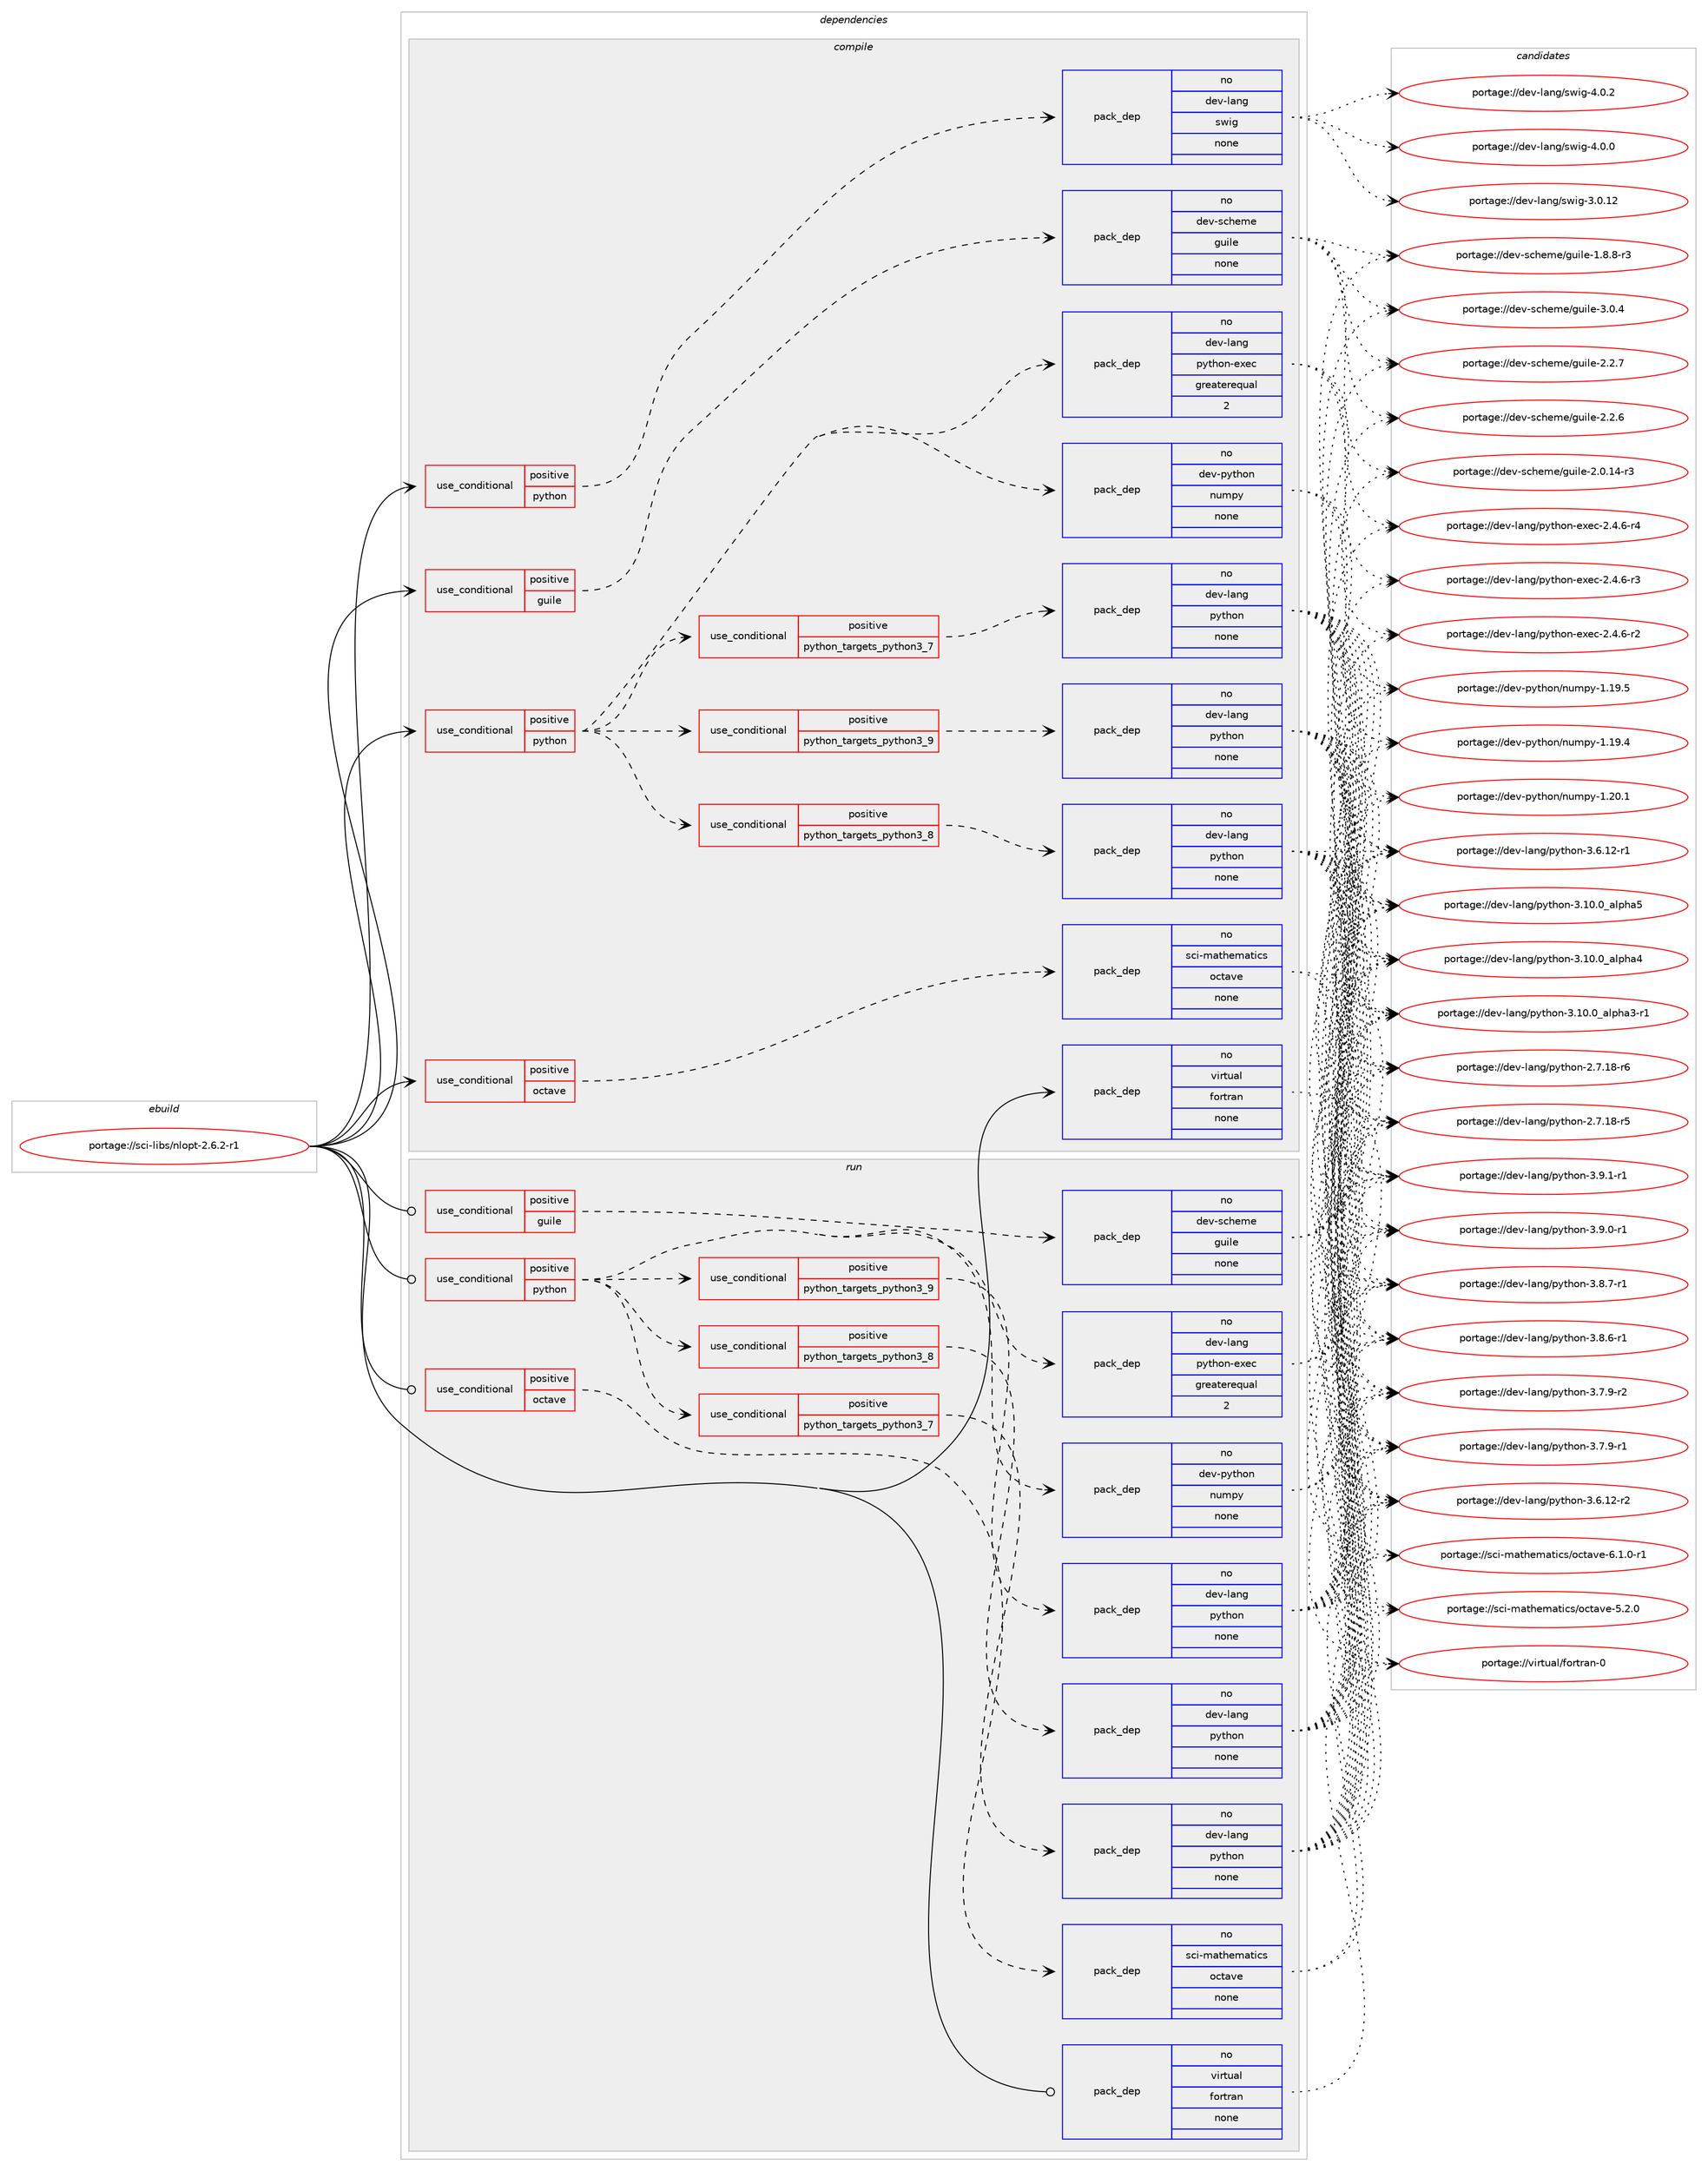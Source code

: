 digraph prolog {

# *************
# Graph options
# *************

newrank=true;
concentrate=true;
compound=true;
graph [rankdir=LR,fontname=Helvetica,fontsize=10,ranksep=1.5];#, ranksep=2.5, nodesep=0.2];
edge  [arrowhead=vee];
node  [fontname=Helvetica,fontsize=10];

# **********
# The ebuild
# **********

subgraph cluster_leftcol {
color=gray;
rank=same;
label=<<i>ebuild</i>>;
id [label="portage://sci-libs/nlopt-2.6.2-r1", color=red, width=4, href="../sci-libs/nlopt-2.6.2-r1.svg"];
}

# ****************
# The dependencies
# ****************

subgraph cluster_midcol {
color=gray;
label=<<i>dependencies</i>>;
subgraph cluster_compile {
fillcolor="#eeeeee";
style=filled;
label=<<i>compile</i>>;
subgraph cond3776 {
dependency12104 [label=<<TABLE BORDER="0" CELLBORDER="1" CELLSPACING="0" CELLPADDING="4"><TR><TD ROWSPAN="3" CELLPADDING="10">use_conditional</TD></TR><TR><TD>positive</TD></TR><TR><TD>guile</TD></TR></TABLE>>, shape=none, color=red];
subgraph pack8230 {
dependency12105 [label=<<TABLE BORDER="0" CELLBORDER="1" CELLSPACING="0" CELLPADDING="4" WIDTH="220"><TR><TD ROWSPAN="6" CELLPADDING="30">pack_dep</TD></TR><TR><TD WIDTH="110">no</TD></TR><TR><TD>dev-scheme</TD></TR><TR><TD>guile</TD></TR><TR><TD>none</TD></TR><TR><TD></TD></TR></TABLE>>, shape=none, color=blue];
}
dependency12104:e -> dependency12105:w [weight=20,style="dashed",arrowhead="vee"];
}
id:e -> dependency12104:w [weight=20,style="solid",arrowhead="vee"];
subgraph cond3777 {
dependency12106 [label=<<TABLE BORDER="0" CELLBORDER="1" CELLSPACING="0" CELLPADDING="4"><TR><TD ROWSPAN="3" CELLPADDING="10">use_conditional</TD></TR><TR><TD>positive</TD></TR><TR><TD>octave</TD></TR></TABLE>>, shape=none, color=red];
subgraph pack8231 {
dependency12107 [label=<<TABLE BORDER="0" CELLBORDER="1" CELLSPACING="0" CELLPADDING="4" WIDTH="220"><TR><TD ROWSPAN="6" CELLPADDING="30">pack_dep</TD></TR><TR><TD WIDTH="110">no</TD></TR><TR><TD>sci-mathematics</TD></TR><TR><TD>octave</TD></TR><TR><TD>none</TD></TR><TR><TD></TD></TR></TABLE>>, shape=none, color=blue];
}
dependency12106:e -> dependency12107:w [weight=20,style="dashed",arrowhead="vee"];
}
id:e -> dependency12106:w [weight=20,style="solid",arrowhead="vee"];
subgraph cond3778 {
dependency12108 [label=<<TABLE BORDER="0" CELLBORDER="1" CELLSPACING="0" CELLPADDING="4"><TR><TD ROWSPAN="3" CELLPADDING="10">use_conditional</TD></TR><TR><TD>positive</TD></TR><TR><TD>python</TD></TR></TABLE>>, shape=none, color=red];
subgraph cond3779 {
dependency12109 [label=<<TABLE BORDER="0" CELLBORDER="1" CELLSPACING="0" CELLPADDING="4"><TR><TD ROWSPAN="3" CELLPADDING="10">use_conditional</TD></TR><TR><TD>positive</TD></TR><TR><TD>python_targets_python3_7</TD></TR></TABLE>>, shape=none, color=red];
subgraph pack8232 {
dependency12110 [label=<<TABLE BORDER="0" CELLBORDER="1" CELLSPACING="0" CELLPADDING="4" WIDTH="220"><TR><TD ROWSPAN="6" CELLPADDING="30">pack_dep</TD></TR><TR><TD WIDTH="110">no</TD></TR><TR><TD>dev-lang</TD></TR><TR><TD>python</TD></TR><TR><TD>none</TD></TR><TR><TD></TD></TR></TABLE>>, shape=none, color=blue];
}
dependency12109:e -> dependency12110:w [weight=20,style="dashed",arrowhead="vee"];
}
dependency12108:e -> dependency12109:w [weight=20,style="dashed",arrowhead="vee"];
subgraph cond3780 {
dependency12111 [label=<<TABLE BORDER="0" CELLBORDER="1" CELLSPACING="0" CELLPADDING="4"><TR><TD ROWSPAN="3" CELLPADDING="10">use_conditional</TD></TR><TR><TD>positive</TD></TR><TR><TD>python_targets_python3_8</TD></TR></TABLE>>, shape=none, color=red];
subgraph pack8233 {
dependency12112 [label=<<TABLE BORDER="0" CELLBORDER="1" CELLSPACING="0" CELLPADDING="4" WIDTH="220"><TR><TD ROWSPAN="6" CELLPADDING="30">pack_dep</TD></TR><TR><TD WIDTH="110">no</TD></TR><TR><TD>dev-lang</TD></TR><TR><TD>python</TD></TR><TR><TD>none</TD></TR><TR><TD></TD></TR></TABLE>>, shape=none, color=blue];
}
dependency12111:e -> dependency12112:w [weight=20,style="dashed",arrowhead="vee"];
}
dependency12108:e -> dependency12111:w [weight=20,style="dashed",arrowhead="vee"];
subgraph cond3781 {
dependency12113 [label=<<TABLE BORDER="0" CELLBORDER="1" CELLSPACING="0" CELLPADDING="4"><TR><TD ROWSPAN="3" CELLPADDING="10">use_conditional</TD></TR><TR><TD>positive</TD></TR><TR><TD>python_targets_python3_9</TD></TR></TABLE>>, shape=none, color=red];
subgraph pack8234 {
dependency12114 [label=<<TABLE BORDER="0" CELLBORDER="1" CELLSPACING="0" CELLPADDING="4" WIDTH="220"><TR><TD ROWSPAN="6" CELLPADDING="30">pack_dep</TD></TR><TR><TD WIDTH="110">no</TD></TR><TR><TD>dev-lang</TD></TR><TR><TD>python</TD></TR><TR><TD>none</TD></TR><TR><TD></TD></TR></TABLE>>, shape=none, color=blue];
}
dependency12113:e -> dependency12114:w [weight=20,style="dashed",arrowhead="vee"];
}
dependency12108:e -> dependency12113:w [weight=20,style="dashed",arrowhead="vee"];
subgraph pack8235 {
dependency12115 [label=<<TABLE BORDER="0" CELLBORDER="1" CELLSPACING="0" CELLPADDING="4" WIDTH="220"><TR><TD ROWSPAN="6" CELLPADDING="30">pack_dep</TD></TR><TR><TD WIDTH="110">no</TD></TR><TR><TD>dev-lang</TD></TR><TR><TD>python-exec</TD></TR><TR><TD>greaterequal</TD></TR><TR><TD>2</TD></TR></TABLE>>, shape=none, color=blue];
}
dependency12108:e -> dependency12115:w [weight=20,style="dashed",arrowhead="vee"];
subgraph pack8236 {
dependency12116 [label=<<TABLE BORDER="0" CELLBORDER="1" CELLSPACING="0" CELLPADDING="4" WIDTH="220"><TR><TD ROWSPAN="6" CELLPADDING="30">pack_dep</TD></TR><TR><TD WIDTH="110">no</TD></TR><TR><TD>dev-python</TD></TR><TR><TD>numpy</TD></TR><TR><TD>none</TD></TR><TR><TD></TD></TR></TABLE>>, shape=none, color=blue];
}
dependency12108:e -> dependency12116:w [weight=20,style="dashed",arrowhead="vee"];
}
id:e -> dependency12108:w [weight=20,style="solid",arrowhead="vee"];
subgraph cond3782 {
dependency12117 [label=<<TABLE BORDER="0" CELLBORDER="1" CELLSPACING="0" CELLPADDING="4"><TR><TD ROWSPAN="3" CELLPADDING="10">use_conditional</TD></TR><TR><TD>positive</TD></TR><TR><TD>python</TD></TR></TABLE>>, shape=none, color=red];
subgraph pack8237 {
dependency12118 [label=<<TABLE BORDER="0" CELLBORDER="1" CELLSPACING="0" CELLPADDING="4" WIDTH="220"><TR><TD ROWSPAN="6" CELLPADDING="30">pack_dep</TD></TR><TR><TD WIDTH="110">no</TD></TR><TR><TD>dev-lang</TD></TR><TR><TD>swig</TD></TR><TR><TD>none</TD></TR><TR><TD></TD></TR></TABLE>>, shape=none, color=blue];
}
dependency12117:e -> dependency12118:w [weight=20,style="dashed",arrowhead="vee"];
}
id:e -> dependency12117:w [weight=20,style="solid",arrowhead="vee"];
subgraph pack8238 {
dependency12119 [label=<<TABLE BORDER="0" CELLBORDER="1" CELLSPACING="0" CELLPADDING="4" WIDTH="220"><TR><TD ROWSPAN="6" CELLPADDING="30">pack_dep</TD></TR><TR><TD WIDTH="110">no</TD></TR><TR><TD>virtual</TD></TR><TR><TD>fortran</TD></TR><TR><TD>none</TD></TR><TR><TD></TD></TR></TABLE>>, shape=none, color=blue];
}
id:e -> dependency12119:w [weight=20,style="solid",arrowhead="vee"];
}
subgraph cluster_compileandrun {
fillcolor="#eeeeee";
style=filled;
label=<<i>compile and run</i>>;
}
subgraph cluster_run {
fillcolor="#eeeeee";
style=filled;
label=<<i>run</i>>;
subgraph cond3783 {
dependency12120 [label=<<TABLE BORDER="0" CELLBORDER="1" CELLSPACING="0" CELLPADDING="4"><TR><TD ROWSPAN="3" CELLPADDING="10">use_conditional</TD></TR><TR><TD>positive</TD></TR><TR><TD>guile</TD></TR></TABLE>>, shape=none, color=red];
subgraph pack8239 {
dependency12121 [label=<<TABLE BORDER="0" CELLBORDER="1" CELLSPACING="0" CELLPADDING="4" WIDTH="220"><TR><TD ROWSPAN="6" CELLPADDING="30">pack_dep</TD></TR><TR><TD WIDTH="110">no</TD></TR><TR><TD>dev-scheme</TD></TR><TR><TD>guile</TD></TR><TR><TD>none</TD></TR><TR><TD></TD></TR></TABLE>>, shape=none, color=blue];
}
dependency12120:e -> dependency12121:w [weight=20,style="dashed",arrowhead="vee"];
}
id:e -> dependency12120:w [weight=20,style="solid",arrowhead="odot"];
subgraph cond3784 {
dependency12122 [label=<<TABLE BORDER="0" CELLBORDER="1" CELLSPACING="0" CELLPADDING="4"><TR><TD ROWSPAN="3" CELLPADDING="10">use_conditional</TD></TR><TR><TD>positive</TD></TR><TR><TD>octave</TD></TR></TABLE>>, shape=none, color=red];
subgraph pack8240 {
dependency12123 [label=<<TABLE BORDER="0" CELLBORDER="1" CELLSPACING="0" CELLPADDING="4" WIDTH="220"><TR><TD ROWSPAN="6" CELLPADDING="30">pack_dep</TD></TR><TR><TD WIDTH="110">no</TD></TR><TR><TD>sci-mathematics</TD></TR><TR><TD>octave</TD></TR><TR><TD>none</TD></TR><TR><TD></TD></TR></TABLE>>, shape=none, color=blue];
}
dependency12122:e -> dependency12123:w [weight=20,style="dashed",arrowhead="vee"];
}
id:e -> dependency12122:w [weight=20,style="solid",arrowhead="odot"];
subgraph cond3785 {
dependency12124 [label=<<TABLE BORDER="0" CELLBORDER="1" CELLSPACING="0" CELLPADDING="4"><TR><TD ROWSPAN="3" CELLPADDING="10">use_conditional</TD></TR><TR><TD>positive</TD></TR><TR><TD>python</TD></TR></TABLE>>, shape=none, color=red];
subgraph cond3786 {
dependency12125 [label=<<TABLE BORDER="0" CELLBORDER="1" CELLSPACING="0" CELLPADDING="4"><TR><TD ROWSPAN="3" CELLPADDING="10">use_conditional</TD></TR><TR><TD>positive</TD></TR><TR><TD>python_targets_python3_7</TD></TR></TABLE>>, shape=none, color=red];
subgraph pack8241 {
dependency12126 [label=<<TABLE BORDER="0" CELLBORDER="1" CELLSPACING="0" CELLPADDING="4" WIDTH="220"><TR><TD ROWSPAN="6" CELLPADDING="30">pack_dep</TD></TR><TR><TD WIDTH="110">no</TD></TR><TR><TD>dev-lang</TD></TR><TR><TD>python</TD></TR><TR><TD>none</TD></TR><TR><TD></TD></TR></TABLE>>, shape=none, color=blue];
}
dependency12125:e -> dependency12126:w [weight=20,style="dashed",arrowhead="vee"];
}
dependency12124:e -> dependency12125:w [weight=20,style="dashed",arrowhead="vee"];
subgraph cond3787 {
dependency12127 [label=<<TABLE BORDER="0" CELLBORDER="1" CELLSPACING="0" CELLPADDING="4"><TR><TD ROWSPAN="3" CELLPADDING="10">use_conditional</TD></TR><TR><TD>positive</TD></TR><TR><TD>python_targets_python3_8</TD></TR></TABLE>>, shape=none, color=red];
subgraph pack8242 {
dependency12128 [label=<<TABLE BORDER="0" CELLBORDER="1" CELLSPACING="0" CELLPADDING="4" WIDTH="220"><TR><TD ROWSPAN="6" CELLPADDING="30">pack_dep</TD></TR><TR><TD WIDTH="110">no</TD></TR><TR><TD>dev-lang</TD></TR><TR><TD>python</TD></TR><TR><TD>none</TD></TR><TR><TD></TD></TR></TABLE>>, shape=none, color=blue];
}
dependency12127:e -> dependency12128:w [weight=20,style="dashed",arrowhead="vee"];
}
dependency12124:e -> dependency12127:w [weight=20,style="dashed",arrowhead="vee"];
subgraph cond3788 {
dependency12129 [label=<<TABLE BORDER="0" CELLBORDER="1" CELLSPACING="0" CELLPADDING="4"><TR><TD ROWSPAN="3" CELLPADDING="10">use_conditional</TD></TR><TR><TD>positive</TD></TR><TR><TD>python_targets_python3_9</TD></TR></TABLE>>, shape=none, color=red];
subgraph pack8243 {
dependency12130 [label=<<TABLE BORDER="0" CELLBORDER="1" CELLSPACING="0" CELLPADDING="4" WIDTH="220"><TR><TD ROWSPAN="6" CELLPADDING="30">pack_dep</TD></TR><TR><TD WIDTH="110">no</TD></TR><TR><TD>dev-lang</TD></TR><TR><TD>python</TD></TR><TR><TD>none</TD></TR><TR><TD></TD></TR></TABLE>>, shape=none, color=blue];
}
dependency12129:e -> dependency12130:w [weight=20,style="dashed",arrowhead="vee"];
}
dependency12124:e -> dependency12129:w [weight=20,style="dashed",arrowhead="vee"];
subgraph pack8244 {
dependency12131 [label=<<TABLE BORDER="0" CELLBORDER="1" CELLSPACING="0" CELLPADDING="4" WIDTH="220"><TR><TD ROWSPAN="6" CELLPADDING="30">pack_dep</TD></TR><TR><TD WIDTH="110">no</TD></TR><TR><TD>dev-lang</TD></TR><TR><TD>python-exec</TD></TR><TR><TD>greaterequal</TD></TR><TR><TD>2</TD></TR></TABLE>>, shape=none, color=blue];
}
dependency12124:e -> dependency12131:w [weight=20,style="dashed",arrowhead="vee"];
subgraph pack8245 {
dependency12132 [label=<<TABLE BORDER="0" CELLBORDER="1" CELLSPACING="0" CELLPADDING="4" WIDTH="220"><TR><TD ROWSPAN="6" CELLPADDING="30">pack_dep</TD></TR><TR><TD WIDTH="110">no</TD></TR><TR><TD>dev-python</TD></TR><TR><TD>numpy</TD></TR><TR><TD>none</TD></TR><TR><TD></TD></TR></TABLE>>, shape=none, color=blue];
}
dependency12124:e -> dependency12132:w [weight=20,style="dashed",arrowhead="vee"];
}
id:e -> dependency12124:w [weight=20,style="solid",arrowhead="odot"];
subgraph pack8246 {
dependency12133 [label=<<TABLE BORDER="0" CELLBORDER="1" CELLSPACING="0" CELLPADDING="4" WIDTH="220"><TR><TD ROWSPAN="6" CELLPADDING="30">pack_dep</TD></TR><TR><TD WIDTH="110">no</TD></TR><TR><TD>virtual</TD></TR><TR><TD>fortran</TD></TR><TR><TD>none</TD></TR><TR><TD></TD></TR></TABLE>>, shape=none, color=blue];
}
id:e -> dependency12133:w [weight=20,style="solid",arrowhead="odot"];
}
}

# **************
# The candidates
# **************

subgraph cluster_choices {
rank=same;
color=gray;
label=<<i>candidates</i>>;

subgraph choice8230 {
color=black;
nodesep=1;
choice100101118451159910410110910147103117105108101455146484652 [label="portage://dev-scheme/guile-3.0.4", color=red, width=4,href="../dev-scheme/guile-3.0.4.svg"];
choice100101118451159910410110910147103117105108101455046504655 [label="portage://dev-scheme/guile-2.2.7", color=red, width=4,href="../dev-scheme/guile-2.2.7.svg"];
choice100101118451159910410110910147103117105108101455046504654 [label="portage://dev-scheme/guile-2.2.6", color=red, width=4,href="../dev-scheme/guile-2.2.6.svg"];
choice100101118451159910410110910147103117105108101455046484649524511451 [label="portage://dev-scheme/guile-2.0.14-r3", color=red, width=4,href="../dev-scheme/guile-2.0.14-r3.svg"];
choice1001011184511599104101109101471031171051081014549465646564511451 [label="portage://dev-scheme/guile-1.8.8-r3", color=red, width=4,href="../dev-scheme/guile-1.8.8-r3.svg"];
dependency12105:e -> choice100101118451159910410110910147103117105108101455146484652:w [style=dotted,weight="100"];
dependency12105:e -> choice100101118451159910410110910147103117105108101455046504655:w [style=dotted,weight="100"];
dependency12105:e -> choice100101118451159910410110910147103117105108101455046504654:w [style=dotted,weight="100"];
dependency12105:e -> choice100101118451159910410110910147103117105108101455046484649524511451:w [style=dotted,weight="100"];
dependency12105:e -> choice1001011184511599104101109101471031171051081014549465646564511451:w [style=dotted,weight="100"];
}
subgraph choice8231 {
color=black;
nodesep=1;
choice11599105451099711610410110997116105991154711199116971181014554464946484511449 [label="portage://sci-mathematics/octave-6.1.0-r1", color=red, width=4,href="../sci-mathematics/octave-6.1.0-r1.svg"];
choice1159910545109971161041011099711610599115471119911697118101455346504648 [label="portage://sci-mathematics/octave-5.2.0", color=red, width=4,href="../sci-mathematics/octave-5.2.0.svg"];
dependency12107:e -> choice11599105451099711610410110997116105991154711199116971181014554464946484511449:w [style=dotted,weight="100"];
dependency12107:e -> choice1159910545109971161041011099711610599115471119911697118101455346504648:w [style=dotted,weight="100"];
}
subgraph choice8232 {
color=black;
nodesep=1;
choice1001011184510897110103471121211161041111104551465746494511449 [label="portage://dev-lang/python-3.9.1-r1", color=red, width=4,href="../dev-lang/python-3.9.1-r1.svg"];
choice1001011184510897110103471121211161041111104551465746484511449 [label="portage://dev-lang/python-3.9.0-r1", color=red, width=4,href="../dev-lang/python-3.9.0-r1.svg"];
choice1001011184510897110103471121211161041111104551465646554511449 [label="portage://dev-lang/python-3.8.7-r1", color=red, width=4,href="../dev-lang/python-3.8.7-r1.svg"];
choice1001011184510897110103471121211161041111104551465646544511449 [label="portage://dev-lang/python-3.8.6-r1", color=red, width=4,href="../dev-lang/python-3.8.6-r1.svg"];
choice1001011184510897110103471121211161041111104551465546574511450 [label="portage://dev-lang/python-3.7.9-r2", color=red, width=4,href="../dev-lang/python-3.7.9-r2.svg"];
choice1001011184510897110103471121211161041111104551465546574511449 [label="portage://dev-lang/python-3.7.9-r1", color=red, width=4,href="../dev-lang/python-3.7.9-r1.svg"];
choice100101118451089711010347112121116104111110455146544649504511450 [label="portage://dev-lang/python-3.6.12-r2", color=red, width=4,href="../dev-lang/python-3.6.12-r2.svg"];
choice100101118451089711010347112121116104111110455146544649504511449 [label="portage://dev-lang/python-3.6.12-r1", color=red, width=4,href="../dev-lang/python-3.6.12-r1.svg"];
choice1001011184510897110103471121211161041111104551464948464895971081121049753 [label="portage://dev-lang/python-3.10.0_alpha5", color=red, width=4,href="../dev-lang/python-3.10.0_alpha5.svg"];
choice1001011184510897110103471121211161041111104551464948464895971081121049752 [label="portage://dev-lang/python-3.10.0_alpha4", color=red, width=4,href="../dev-lang/python-3.10.0_alpha4.svg"];
choice10010111845108971101034711212111610411111045514649484648959710811210497514511449 [label="portage://dev-lang/python-3.10.0_alpha3-r1", color=red, width=4,href="../dev-lang/python-3.10.0_alpha3-r1.svg"];
choice100101118451089711010347112121116104111110455046554649564511454 [label="portage://dev-lang/python-2.7.18-r6", color=red, width=4,href="../dev-lang/python-2.7.18-r6.svg"];
choice100101118451089711010347112121116104111110455046554649564511453 [label="portage://dev-lang/python-2.7.18-r5", color=red, width=4,href="../dev-lang/python-2.7.18-r5.svg"];
dependency12110:e -> choice1001011184510897110103471121211161041111104551465746494511449:w [style=dotted,weight="100"];
dependency12110:e -> choice1001011184510897110103471121211161041111104551465746484511449:w [style=dotted,weight="100"];
dependency12110:e -> choice1001011184510897110103471121211161041111104551465646554511449:w [style=dotted,weight="100"];
dependency12110:e -> choice1001011184510897110103471121211161041111104551465646544511449:w [style=dotted,weight="100"];
dependency12110:e -> choice1001011184510897110103471121211161041111104551465546574511450:w [style=dotted,weight="100"];
dependency12110:e -> choice1001011184510897110103471121211161041111104551465546574511449:w [style=dotted,weight="100"];
dependency12110:e -> choice100101118451089711010347112121116104111110455146544649504511450:w [style=dotted,weight="100"];
dependency12110:e -> choice100101118451089711010347112121116104111110455146544649504511449:w [style=dotted,weight="100"];
dependency12110:e -> choice1001011184510897110103471121211161041111104551464948464895971081121049753:w [style=dotted,weight="100"];
dependency12110:e -> choice1001011184510897110103471121211161041111104551464948464895971081121049752:w [style=dotted,weight="100"];
dependency12110:e -> choice10010111845108971101034711212111610411111045514649484648959710811210497514511449:w [style=dotted,weight="100"];
dependency12110:e -> choice100101118451089711010347112121116104111110455046554649564511454:w [style=dotted,weight="100"];
dependency12110:e -> choice100101118451089711010347112121116104111110455046554649564511453:w [style=dotted,weight="100"];
}
subgraph choice8233 {
color=black;
nodesep=1;
choice1001011184510897110103471121211161041111104551465746494511449 [label="portage://dev-lang/python-3.9.1-r1", color=red, width=4,href="../dev-lang/python-3.9.1-r1.svg"];
choice1001011184510897110103471121211161041111104551465746484511449 [label="portage://dev-lang/python-3.9.0-r1", color=red, width=4,href="../dev-lang/python-3.9.0-r1.svg"];
choice1001011184510897110103471121211161041111104551465646554511449 [label="portage://dev-lang/python-3.8.7-r1", color=red, width=4,href="../dev-lang/python-3.8.7-r1.svg"];
choice1001011184510897110103471121211161041111104551465646544511449 [label="portage://dev-lang/python-3.8.6-r1", color=red, width=4,href="../dev-lang/python-3.8.6-r1.svg"];
choice1001011184510897110103471121211161041111104551465546574511450 [label="portage://dev-lang/python-3.7.9-r2", color=red, width=4,href="../dev-lang/python-3.7.9-r2.svg"];
choice1001011184510897110103471121211161041111104551465546574511449 [label="portage://dev-lang/python-3.7.9-r1", color=red, width=4,href="../dev-lang/python-3.7.9-r1.svg"];
choice100101118451089711010347112121116104111110455146544649504511450 [label="portage://dev-lang/python-3.6.12-r2", color=red, width=4,href="../dev-lang/python-3.6.12-r2.svg"];
choice100101118451089711010347112121116104111110455146544649504511449 [label="portage://dev-lang/python-3.6.12-r1", color=red, width=4,href="../dev-lang/python-3.6.12-r1.svg"];
choice1001011184510897110103471121211161041111104551464948464895971081121049753 [label="portage://dev-lang/python-3.10.0_alpha5", color=red, width=4,href="../dev-lang/python-3.10.0_alpha5.svg"];
choice1001011184510897110103471121211161041111104551464948464895971081121049752 [label="portage://dev-lang/python-3.10.0_alpha4", color=red, width=4,href="../dev-lang/python-3.10.0_alpha4.svg"];
choice10010111845108971101034711212111610411111045514649484648959710811210497514511449 [label="portage://dev-lang/python-3.10.0_alpha3-r1", color=red, width=4,href="../dev-lang/python-3.10.0_alpha3-r1.svg"];
choice100101118451089711010347112121116104111110455046554649564511454 [label="portage://dev-lang/python-2.7.18-r6", color=red, width=4,href="../dev-lang/python-2.7.18-r6.svg"];
choice100101118451089711010347112121116104111110455046554649564511453 [label="portage://dev-lang/python-2.7.18-r5", color=red, width=4,href="../dev-lang/python-2.7.18-r5.svg"];
dependency12112:e -> choice1001011184510897110103471121211161041111104551465746494511449:w [style=dotted,weight="100"];
dependency12112:e -> choice1001011184510897110103471121211161041111104551465746484511449:w [style=dotted,weight="100"];
dependency12112:e -> choice1001011184510897110103471121211161041111104551465646554511449:w [style=dotted,weight="100"];
dependency12112:e -> choice1001011184510897110103471121211161041111104551465646544511449:w [style=dotted,weight="100"];
dependency12112:e -> choice1001011184510897110103471121211161041111104551465546574511450:w [style=dotted,weight="100"];
dependency12112:e -> choice1001011184510897110103471121211161041111104551465546574511449:w [style=dotted,weight="100"];
dependency12112:e -> choice100101118451089711010347112121116104111110455146544649504511450:w [style=dotted,weight="100"];
dependency12112:e -> choice100101118451089711010347112121116104111110455146544649504511449:w [style=dotted,weight="100"];
dependency12112:e -> choice1001011184510897110103471121211161041111104551464948464895971081121049753:w [style=dotted,weight="100"];
dependency12112:e -> choice1001011184510897110103471121211161041111104551464948464895971081121049752:w [style=dotted,weight="100"];
dependency12112:e -> choice10010111845108971101034711212111610411111045514649484648959710811210497514511449:w [style=dotted,weight="100"];
dependency12112:e -> choice100101118451089711010347112121116104111110455046554649564511454:w [style=dotted,weight="100"];
dependency12112:e -> choice100101118451089711010347112121116104111110455046554649564511453:w [style=dotted,weight="100"];
}
subgraph choice8234 {
color=black;
nodesep=1;
choice1001011184510897110103471121211161041111104551465746494511449 [label="portage://dev-lang/python-3.9.1-r1", color=red, width=4,href="../dev-lang/python-3.9.1-r1.svg"];
choice1001011184510897110103471121211161041111104551465746484511449 [label="portage://dev-lang/python-3.9.0-r1", color=red, width=4,href="../dev-lang/python-3.9.0-r1.svg"];
choice1001011184510897110103471121211161041111104551465646554511449 [label="portage://dev-lang/python-3.8.7-r1", color=red, width=4,href="../dev-lang/python-3.8.7-r1.svg"];
choice1001011184510897110103471121211161041111104551465646544511449 [label="portage://dev-lang/python-3.8.6-r1", color=red, width=4,href="../dev-lang/python-3.8.6-r1.svg"];
choice1001011184510897110103471121211161041111104551465546574511450 [label="portage://dev-lang/python-3.7.9-r2", color=red, width=4,href="../dev-lang/python-3.7.9-r2.svg"];
choice1001011184510897110103471121211161041111104551465546574511449 [label="portage://dev-lang/python-3.7.9-r1", color=red, width=4,href="../dev-lang/python-3.7.9-r1.svg"];
choice100101118451089711010347112121116104111110455146544649504511450 [label="portage://dev-lang/python-3.6.12-r2", color=red, width=4,href="../dev-lang/python-3.6.12-r2.svg"];
choice100101118451089711010347112121116104111110455146544649504511449 [label="portage://dev-lang/python-3.6.12-r1", color=red, width=4,href="../dev-lang/python-3.6.12-r1.svg"];
choice1001011184510897110103471121211161041111104551464948464895971081121049753 [label="portage://dev-lang/python-3.10.0_alpha5", color=red, width=4,href="../dev-lang/python-3.10.0_alpha5.svg"];
choice1001011184510897110103471121211161041111104551464948464895971081121049752 [label="portage://dev-lang/python-3.10.0_alpha4", color=red, width=4,href="../dev-lang/python-3.10.0_alpha4.svg"];
choice10010111845108971101034711212111610411111045514649484648959710811210497514511449 [label="portage://dev-lang/python-3.10.0_alpha3-r1", color=red, width=4,href="../dev-lang/python-3.10.0_alpha3-r1.svg"];
choice100101118451089711010347112121116104111110455046554649564511454 [label="portage://dev-lang/python-2.7.18-r6", color=red, width=4,href="../dev-lang/python-2.7.18-r6.svg"];
choice100101118451089711010347112121116104111110455046554649564511453 [label="portage://dev-lang/python-2.7.18-r5", color=red, width=4,href="../dev-lang/python-2.7.18-r5.svg"];
dependency12114:e -> choice1001011184510897110103471121211161041111104551465746494511449:w [style=dotted,weight="100"];
dependency12114:e -> choice1001011184510897110103471121211161041111104551465746484511449:w [style=dotted,weight="100"];
dependency12114:e -> choice1001011184510897110103471121211161041111104551465646554511449:w [style=dotted,weight="100"];
dependency12114:e -> choice1001011184510897110103471121211161041111104551465646544511449:w [style=dotted,weight="100"];
dependency12114:e -> choice1001011184510897110103471121211161041111104551465546574511450:w [style=dotted,weight="100"];
dependency12114:e -> choice1001011184510897110103471121211161041111104551465546574511449:w [style=dotted,weight="100"];
dependency12114:e -> choice100101118451089711010347112121116104111110455146544649504511450:w [style=dotted,weight="100"];
dependency12114:e -> choice100101118451089711010347112121116104111110455146544649504511449:w [style=dotted,weight="100"];
dependency12114:e -> choice1001011184510897110103471121211161041111104551464948464895971081121049753:w [style=dotted,weight="100"];
dependency12114:e -> choice1001011184510897110103471121211161041111104551464948464895971081121049752:w [style=dotted,weight="100"];
dependency12114:e -> choice10010111845108971101034711212111610411111045514649484648959710811210497514511449:w [style=dotted,weight="100"];
dependency12114:e -> choice100101118451089711010347112121116104111110455046554649564511454:w [style=dotted,weight="100"];
dependency12114:e -> choice100101118451089711010347112121116104111110455046554649564511453:w [style=dotted,weight="100"];
}
subgraph choice8235 {
color=black;
nodesep=1;
choice10010111845108971101034711212111610411111045101120101994550465246544511452 [label="portage://dev-lang/python-exec-2.4.6-r4", color=red, width=4,href="../dev-lang/python-exec-2.4.6-r4.svg"];
choice10010111845108971101034711212111610411111045101120101994550465246544511451 [label="portage://dev-lang/python-exec-2.4.6-r3", color=red, width=4,href="../dev-lang/python-exec-2.4.6-r3.svg"];
choice10010111845108971101034711212111610411111045101120101994550465246544511450 [label="portage://dev-lang/python-exec-2.4.6-r2", color=red, width=4,href="../dev-lang/python-exec-2.4.6-r2.svg"];
dependency12115:e -> choice10010111845108971101034711212111610411111045101120101994550465246544511452:w [style=dotted,weight="100"];
dependency12115:e -> choice10010111845108971101034711212111610411111045101120101994550465246544511451:w [style=dotted,weight="100"];
dependency12115:e -> choice10010111845108971101034711212111610411111045101120101994550465246544511450:w [style=dotted,weight="100"];
}
subgraph choice8236 {
color=black;
nodesep=1;
choice100101118451121211161041111104711011710911212145494650484649 [label="portage://dev-python/numpy-1.20.1", color=red, width=4,href="../dev-python/numpy-1.20.1.svg"];
choice100101118451121211161041111104711011710911212145494649574653 [label="portage://dev-python/numpy-1.19.5", color=red, width=4,href="../dev-python/numpy-1.19.5.svg"];
choice100101118451121211161041111104711011710911212145494649574652 [label="portage://dev-python/numpy-1.19.4", color=red, width=4,href="../dev-python/numpy-1.19.4.svg"];
dependency12116:e -> choice100101118451121211161041111104711011710911212145494650484649:w [style=dotted,weight="100"];
dependency12116:e -> choice100101118451121211161041111104711011710911212145494649574653:w [style=dotted,weight="100"];
dependency12116:e -> choice100101118451121211161041111104711011710911212145494649574652:w [style=dotted,weight="100"];
}
subgraph choice8237 {
color=black;
nodesep=1;
choice100101118451089711010347115119105103455246484650 [label="portage://dev-lang/swig-4.0.2", color=red, width=4,href="../dev-lang/swig-4.0.2.svg"];
choice100101118451089711010347115119105103455246484648 [label="portage://dev-lang/swig-4.0.0", color=red, width=4,href="../dev-lang/swig-4.0.0.svg"];
choice10010111845108971101034711511910510345514648464950 [label="portage://dev-lang/swig-3.0.12", color=red, width=4,href="../dev-lang/swig-3.0.12.svg"];
dependency12118:e -> choice100101118451089711010347115119105103455246484650:w [style=dotted,weight="100"];
dependency12118:e -> choice100101118451089711010347115119105103455246484648:w [style=dotted,weight="100"];
dependency12118:e -> choice10010111845108971101034711511910510345514648464950:w [style=dotted,weight="100"];
}
subgraph choice8238 {
color=black;
nodesep=1;
choice1181051141161179710847102111114116114971104548 [label="portage://virtual/fortran-0", color=red, width=4,href="../virtual/fortran-0.svg"];
dependency12119:e -> choice1181051141161179710847102111114116114971104548:w [style=dotted,weight="100"];
}
subgraph choice8239 {
color=black;
nodesep=1;
choice100101118451159910410110910147103117105108101455146484652 [label="portage://dev-scheme/guile-3.0.4", color=red, width=4,href="../dev-scheme/guile-3.0.4.svg"];
choice100101118451159910410110910147103117105108101455046504655 [label="portage://dev-scheme/guile-2.2.7", color=red, width=4,href="../dev-scheme/guile-2.2.7.svg"];
choice100101118451159910410110910147103117105108101455046504654 [label="portage://dev-scheme/guile-2.2.6", color=red, width=4,href="../dev-scheme/guile-2.2.6.svg"];
choice100101118451159910410110910147103117105108101455046484649524511451 [label="portage://dev-scheme/guile-2.0.14-r3", color=red, width=4,href="../dev-scheme/guile-2.0.14-r3.svg"];
choice1001011184511599104101109101471031171051081014549465646564511451 [label="portage://dev-scheme/guile-1.8.8-r3", color=red, width=4,href="../dev-scheme/guile-1.8.8-r3.svg"];
dependency12121:e -> choice100101118451159910410110910147103117105108101455146484652:w [style=dotted,weight="100"];
dependency12121:e -> choice100101118451159910410110910147103117105108101455046504655:w [style=dotted,weight="100"];
dependency12121:e -> choice100101118451159910410110910147103117105108101455046504654:w [style=dotted,weight="100"];
dependency12121:e -> choice100101118451159910410110910147103117105108101455046484649524511451:w [style=dotted,weight="100"];
dependency12121:e -> choice1001011184511599104101109101471031171051081014549465646564511451:w [style=dotted,weight="100"];
}
subgraph choice8240 {
color=black;
nodesep=1;
choice11599105451099711610410110997116105991154711199116971181014554464946484511449 [label="portage://sci-mathematics/octave-6.1.0-r1", color=red, width=4,href="../sci-mathematics/octave-6.1.0-r1.svg"];
choice1159910545109971161041011099711610599115471119911697118101455346504648 [label="portage://sci-mathematics/octave-5.2.0", color=red, width=4,href="../sci-mathematics/octave-5.2.0.svg"];
dependency12123:e -> choice11599105451099711610410110997116105991154711199116971181014554464946484511449:w [style=dotted,weight="100"];
dependency12123:e -> choice1159910545109971161041011099711610599115471119911697118101455346504648:w [style=dotted,weight="100"];
}
subgraph choice8241 {
color=black;
nodesep=1;
choice1001011184510897110103471121211161041111104551465746494511449 [label="portage://dev-lang/python-3.9.1-r1", color=red, width=4,href="../dev-lang/python-3.9.1-r1.svg"];
choice1001011184510897110103471121211161041111104551465746484511449 [label="portage://dev-lang/python-3.9.0-r1", color=red, width=4,href="../dev-lang/python-3.9.0-r1.svg"];
choice1001011184510897110103471121211161041111104551465646554511449 [label="portage://dev-lang/python-3.8.7-r1", color=red, width=4,href="../dev-lang/python-3.8.7-r1.svg"];
choice1001011184510897110103471121211161041111104551465646544511449 [label="portage://dev-lang/python-3.8.6-r1", color=red, width=4,href="../dev-lang/python-3.8.6-r1.svg"];
choice1001011184510897110103471121211161041111104551465546574511450 [label="portage://dev-lang/python-3.7.9-r2", color=red, width=4,href="../dev-lang/python-3.7.9-r2.svg"];
choice1001011184510897110103471121211161041111104551465546574511449 [label="portage://dev-lang/python-3.7.9-r1", color=red, width=4,href="../dev-lang/python-3.7.9-r1.svg"];
choice100101118451089711010347112121116104111110455146544649504511450 [label="portage://dev-lang/python-3.6.12-r2", color=red, width=4,href="../dev-lang/python-3.6.12-r2.svg"];
choice100101118451089711010347112121116104111110455146544649504511449 [label="portage://dev-lang/python-3.6.12-r1", color=red, width=4,href="../dev-lang/python-3.6.12-r1.svg"];
choice1001011184510897110103471121211161041111104551464948464895971081121049753 [label="portage://dev-lang/python-3.10.0_alpha5", color=red, width=4,href="../dev-lang/python-3.10.0_alpha5.svg"];
choice1001011184510897110103471121211161041111104551464948464895971081121049752 [label="portage://dev-lang/python-3.10.0_alpha4", color=red, width=4,href="../dev-lang/python-3.10.0_alpha4.svg"];
choice10010111845108971101034711212111610411111045514649484648959710811210497514511449 [label="portage://dev-lang/python-3.10.0_alpha3-r1", color=red, width=4,href="../dev-lang/python-3.10.0_alpha3-r1.svg"];
choice100101118451089711010347112121116104111110455046554649564511454 [label="portage://dev-lang/python-2.7.18-r6", color=red, width=4,href="../dev-lang/python-2.7.18-r6.svg"];
choice100101118451089711010347112121116104111110455046554649564511453 [label="portage://dev-lang/python-2.7.18-r5", color=red, width=4,href="../dev-lang/python-2.7.18-r5.svg"];
dependency12126:e -> choice1001011184510897110103471121211161041111104551465746494511449:w [style=dotted,weight="100"];
dependency12126:e -> choice1001011184510897110103471121211161041111104551465746484511449:w [style=dotted,weight="100"];
dependency12126:e -> choice1001011184510897110103471121211161041111104551465646554511449:w [style=dotted,weight="100"];
dependency12126:e -> choice1001011184510897110103471121211161041111104551465646544511449:w [style=dotted,weight="100"];
dependency12126:e -> choice1001011184510897110103471121211161041111104551465546574511450:w [style=dotted,weight="100"];
dependency12126:e -> choice1001011184510897110103471121211161041111104551465546574511449:w [style=dotted,weight="100"];
dependency12126:e -> choice100101118451089711010347112121116104111110455146544649504511450:w [style=dotted,weight="100"];
dependency12126:e -> choice100101118451089711010347112121116104111110455146544649504511449:w [style=dotted,weight="100"];
dependency12126:e -> choice1001011184510897110103471121211161041111104551464948464895971081121049753:w [style=dotted,weight="100"];
dependency12126:e -> choice1001011184510897110103471121211161041111104551464948464895971081121049752:w [style=dotted,weight="100"];
dependency12126:e -> choice10010111845108971101034711212111610411111045514649484648959710811210497514511449:w [style=dotted,weight="100"];
dependency12126:e -> choice100101118451089711010347112121116104111110455046554649564511454:w [style=dotted,weight="100"];
dependency12126:e -> choice100101118451089711010347112121116104111110455046554649564511453:w [style=dotted,weight="100"];
}
subgraph choice8242 {
color=black;
nodesep=1;
choice1001011184510897110103471121211161041111104551465746494511449 [label="portage://dev-lang/python-3.9.1-r1", color=red, width=4,href="../dev-lang/python-3.9.1-r1.svg"];
choice1001011184510897110103471121211161041111104551465746484511449 [label="portage://dev-lang/python-3.9.0-r1", color=red, width=4,href="../dev-lang/python-3.9.0-r1.svg"];
choice1001011184510897110103471121211161041111104551465646554511449 [label="portage://dev-lang/python-3.8.7-r1", color=red, width=4,href="../dev-lang/python-3.8.7-r1.svg"];
choice1001011184510897110103471121211161041111104551465646544511449 [label="portage://dev-lang/python-3.8.6-r1", color=red, width=4,href="../dev-lang/python-3.8.6-r1.svg"];
choice1001011184510897110103471121211161041111104551465546574511450 [label="portage://dev-lang/python-3.7.9-r2", color=red, width=4,href="../dev-lang/python-3.7.9-r2.svg"];
choice1001011184510897110103471121211161041111104551465546574511449 [label="portage://dev-lang/python-3.7.9-r1", color=red, width=4,href="../dev-lang/python-3.7.9-r1.svg"];
choice100101118451089711010347112121116104111110455146544649504511450 [label="portage://dev-lang/python-3.6.12-r2", color=red, width=4,href="../dev-lang/python-3.6.12-r2.svg"];
choice100101118451089711010347112121116104111110455146544649504511449 [label="portage://dev-lang/python-3.6.12-r1", color=red, width=4,href="../dev-lang/python-3.6.12-r1.svg"];
choice1001011184510897110103471121211161041111104551464948464895971081121049753 [label="portage://dev-lang/python-3.10.0_alpha5", color=red, width=4,href="../dev-lang/python-3.10.0_alpha5.svg"];
choice1001011184510897110103471121211161041111104551464948464895971081121049752 [label="portage://dev-lang/python-3.10.0_alpha4", color=red, width=4,href="../dev-lang/python-3.10.0_alpha4.svg"];
choice10010111845108971101034711212111610411111045514649484648959710811210497514511449 [label="portage://dev-lang/python-3.10.0_alpha3-r1", color=red, width=4,href="../dev-lang/python-3.10.0_alpha3-r1.svg"];
choice100101118451089711010347112121116104111110455046554649564511454 [label="portage://dev-lang/python-2.7.18-r6", color=red, width=4,href="../dev-lang/python-2.7.18-r6.svg"];
choice100101118451089711010347112121116104111110455046554649564511453 [label="portage://dev-lang/python-2.7.18-r5", color=red, width=4,href="../dev-lang/python-2.7.18-r5.svg"];
dependency12128:e -> choice1001011184510897110103471121211161041111104551465746494511449:w [style=dotted,weight="100"];
dependency12128:e -> choice1001011184510897110103471121211161041111104551465746484511449:w [style=dotted,weight="100"];
dependency12128:e -> choice1001011184510897110103471121211161041111104551465646554511449:w [style=dotted,weight="100"];
dependency12128:e -> choice1001011184510897110103471121211161041111104551465646544511449:w [style=dotted,weight="100"];
dependency12128:e -> choice1001011184510897110103471121211161041111104551465546574511450:w [style=dotted,weight="100"];
dependency12128:e -> choice1001011184510897110103471121211161041111104551465546574511449:w [style=dotted,weight="100"];
dependency12128:e -> choice100101118451089711010347112121116104111110455146544649504511450:w [style=dotted,weight="100"];
dependency12128:e -> choice100101118451089711010347112121116104111110455146544649504511449:w [style=dotted,weight="100"];
dependency12128:e -> choice1001011184510897110103471121211161041111104551464948464895971081121049753:w [style=dotted,weight="100"];
dependency12128:e -> choice1001011184510897110103471121211161041111104551464948464895971081121049752:w [style=dotted,weight="100"];
dependency12128:e -> choice10010111845108971101034711212111610411111045514649484648959710811210497514511449:w [style=dotted,weight="100"];
dependency12128:e -> choice100101118451089711010347112121116104111110455046554649564511454:w [style=dotted,weight="100"];
dependency12128:e -> choice100101118451089711010347112121116104111110455046554649564511453:w [style=dotted,weight="100"];
}
subgraph choice8243 {
color=black;
nodesep=1;
choice1001011184510897110103471121211161041111104551465746494511449 [label="portage://dev-lang/python-3.9.1-r1", color=red, width=4,href="../dev-lang/python-3.9.1-r1.svg"];
choice1001011184510897110103471121211161041111104551465746484511449 [label="portage://dev-lang/python-3.9.0-r1", color=red, width=4,href="../dev-lang/python-3.9.0-r1.svg"];
choice1001011184510897110103471121211161041111104551465646554511449 [label="portage://dev-lang/python-3.8.7-r1", color=red, width=4,href="../dev-lang/python-3.8.7-r1.svg"];
choice1001011184510897110103471121211161041111104551465646544511449 [label="portage://dev-lang/python-3.8.6-r1", color=red, width=4,href="../dev-lang/python-3.8.6-r1.svg"];
choice1001011184510897110103471121211161041111104551465546574511450 [label="portage://dev-lang/python-3.7.9-r2", color=red, width=4,href="../dev-lang/python-3.7.9-r2.svg"];
choice1001011184510897110103471121211161041111104551465546574511449 [label="portage://dev-lang/python-3.7.9-r1", color=red, width=4,href="../dev-lang/python-3.7.9-r1.svg"];
choice100101118451089711010347112121116104111110455146544649504511450 [label="portage://dev-lang/python-3.6.12-r2", color=red, width=4,href="../dev-lang/python-3.6.12-r2.svg"];
choice100101118451089711010347112121116104111110455146544649504511449 [label="portage://dev-lang/python-3.6.12-r1", color=red, width=4,href="../dev-lang/python-3.6.12-r1.svg"];
choice1001011184510897110103471121211161041111104551464948464895971081121049753 [label="portage://dev-lang/python-3.10.0_alpha5", color=red, width=4,href="../dev-lang/python-3.10.0_alpha5.svg"];
choice1001011184510897110103471121211161041111104551464948464895971081121049752 [label="portage://dev-lang/python-3.10.0_alpha4", color=red, width=4,href="../dev-lang/python-3.10.0_alpha4.svg"];
choice10010111845108971101034711212111610411111045514649484648959710811210497514511449 [label="portage://dev-lang/python-3.10.0_alpha3-r1", color=red, width=4,href="../dev-lang/python-3.10.0_alpha3-r1.svg"];
choice100101118451089711010347112121116104111110455046554649564511454 [label="portage://dev-lang/python-2.7.18-r6", color=red, width=4,href="../dev-lang/python-2.7.18-r6.svg"];
choice100101118451089711010347112121116104111110455046554649564511453 [label="portage://dev-lang/python-2.7.18-r5", color=red, width=4,href="../dev-lang/python-2.7.18-r5.svg"];
dependency12130:e -> choice1001011184510897110103471121211161041111104551465746494511449:w [style=dotted,weight="100"];
dependency12130:e -> choice1001011184510897110103471121211161041111104551465746484511449:w [style=dotted,weight="100"];
dependency12130:e -> choice1001011184510897110103471121211161041111104551465646554511449:w [style=dotted,weight="100"];
dependency12130:e -> choice1001011184510897110103471121211161041111104551465646544511449:w [style=dotted,weight="100"];
dependency12130:e -> choice1001011184510897110103471121211161041111104551465546574511450:w [style=dotted,weight="100"];
dependency12130:e -> choice1001011184510897110103471121211161041111104551465546574511449:w [style=dotted,weight="100"];
dependency12130:e -> choice100101118451089711010347112121116104111110455146544649504511450:w [style=dotted,weight="100"];
dependency12130:e -> choice100101118451089711010347112121116104111110455146544649504511449:w [style=dotted,weight="100"];
dependency12130:e -> choice1001011184510897110103471121211161041111104551464948464895971081121049753:w [style=dotted,weight="100"];
dependency12130:e -> choice1001011184510897110103471121211161041111104551464948464895971081121049752:w [style=dotted,weight="100"];
dependency12130:e -> choice10010111845108971101034711212111610411111045514649484648959710811210497514511449:w [style=dotted,weight="100"];
dependency12130:e -> choice100101118451089711010347112121116104111110455046554649564511454:w [style=dotted,weight="100"];
dependency12130:e -> choice100101118451089711010347112121116104111110455046554649564511453:w [style=dotted,weight="100"];
}
subgraph choice8244 {
color=black;
nodesep=1;
choice10010111845108971101034711212111610411111045101120101994550465246544511452 [label="portage://dev-lang/python-exec-2.4.6-r4", color=red, width=4,href="../dev-lang/python-exec-2.4.6-r4.svg"];
choice10010111845108971101034711212111610411111045101120101994550465246544511451 [label="portage://dev-lang/python-exec-2.4.6-r3", color=red, width=4,href="../dev-lang/python-exec-2.4.6-r3.svg"];
choice10010111845108971101034711212111610411111045101120101994550465246544511450 [label="portage://dev-lang/python-exec-2.4.6-r2", color=red, width=4,href="../dev-lang/python-exec-2.4.6-r2.svg"];
dependency12131:e -> choice10010111845108971101034711212111610411111045101120101994550465246544511452:w [style=dotted,weight="100"];
dependency12131:e -> choice10010111845108971101034711212111610411111045101120101994550465246544511451:w [style=dotted,weight="100"];
dependency12131:e -> choice10010111845108971101034711212111610411111045101120101994550465246544511450:w [style=dotted,weight="100"];
}
subgraph choice8245 {
color=black;
nodesep=1;
choice100101118451121211161041111104711011710911212145494650484649 [label="portage://dev-python/numpy-1.20.1", color=red, width=4,href="../dev-python/numpy-1.20.1.svg"];
choice100101118451121211161041111104711011710911212145494649574653 [label="portage://dev-python/numpy-1.19.5", color=red, width=4,href="../dev-python/numpy-1.19.5.svg"];
choice100101118451121211161041111104711011710911212145494649574652 [label="portage://dev-python/numpy-1.19.4", color=red, width=4,href="../dev-python/numpy-1.19.4.svg"];
dependency12132:e -> choice100101118451121211161041111104711011710911212145494650484649:w [style=dotted,weight="100"];
dependency12132:e -> choice100101118451121211161041111104711011710911212145494649574653:w [style=dotted,weight="100"];
dependency12132:e -> choice100101118451121211161041111104711011710911212145494649574652:w [style=dotted,weight="100"];
}
subgraph choice8246 {
color=black;
nodesep=1;
choice1181051141161179710847102111114116114971104548 [label="portage://virtual/fortran-0", color=red, width=4,href="../virtual/fortran-0.svg"];
dependency12133:e -> choice1181051141161179710847102111114116114971104548:w [style=dotted,weight="100"];
}
}

}
